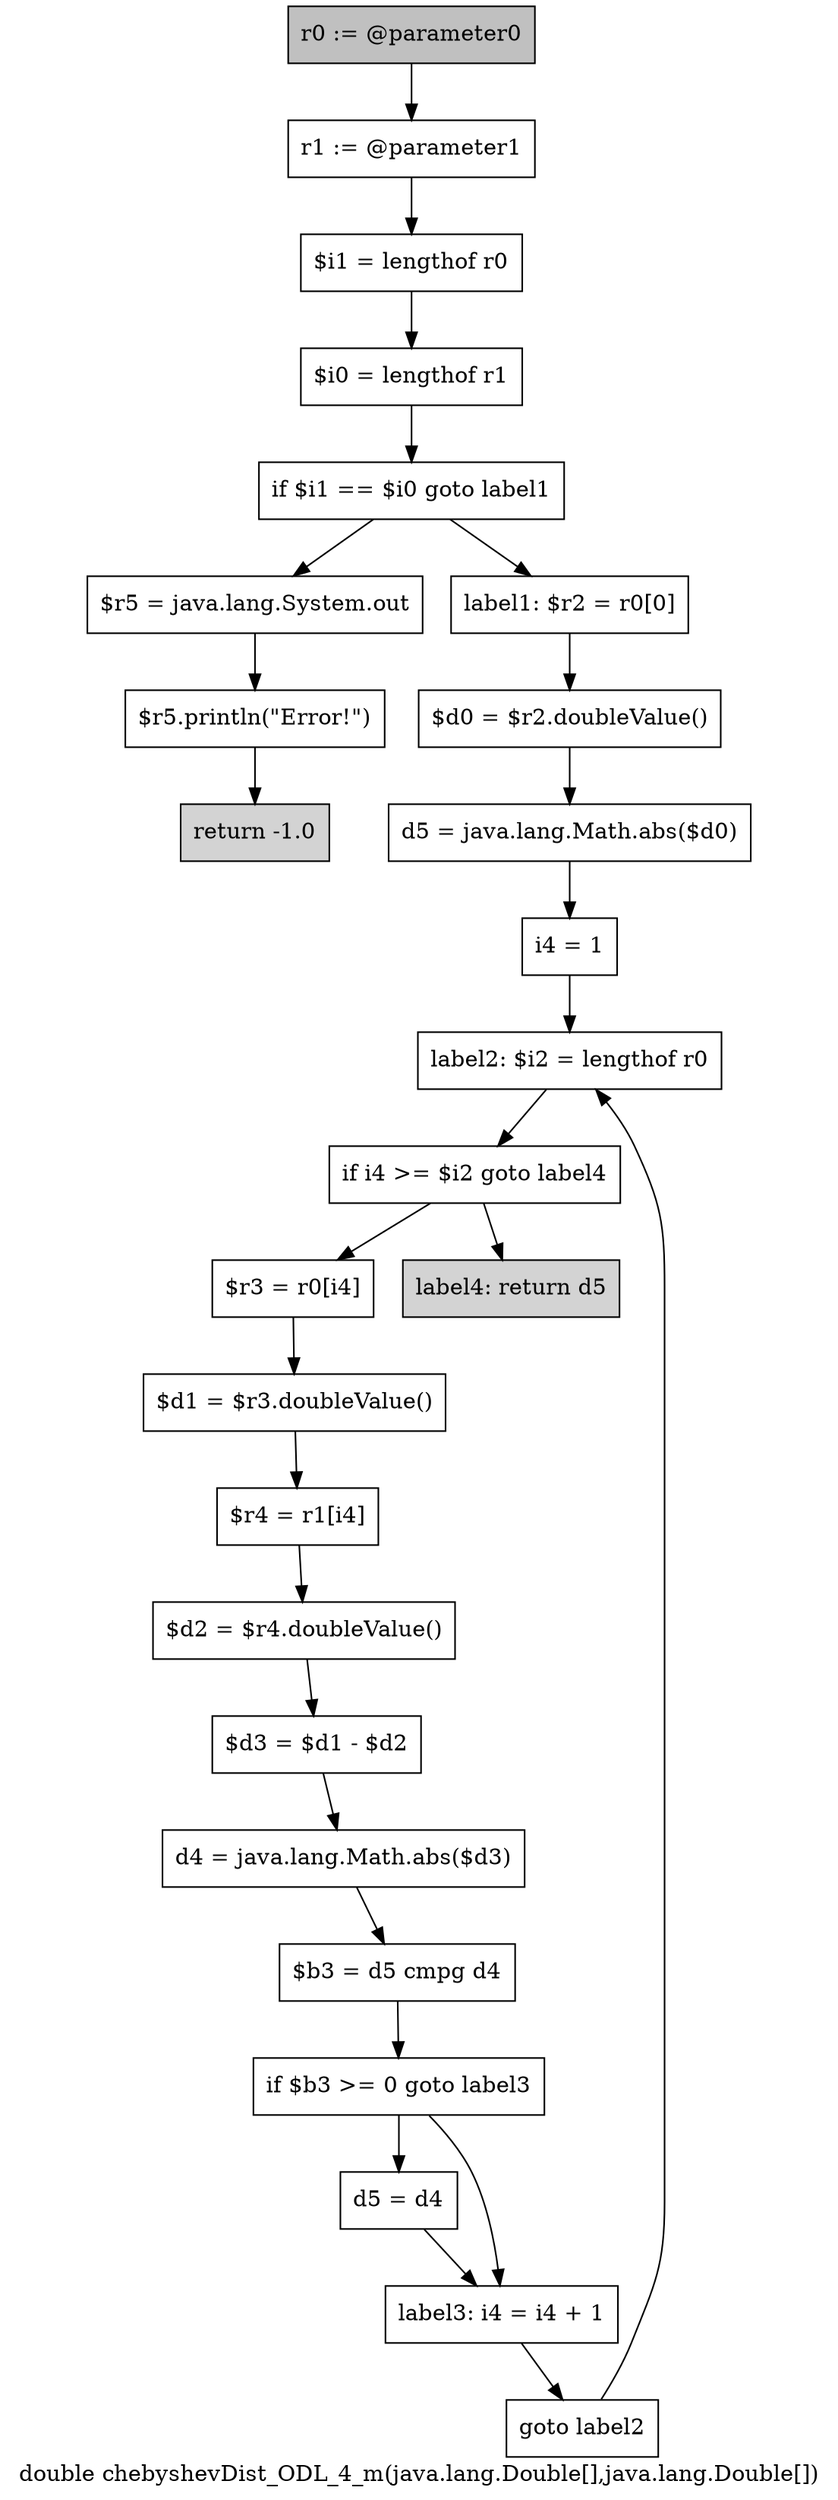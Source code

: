 digraph "double chebyshevDist_ODL_4_m(java.lang.Double[],java.lang.Double[])" {
    label="double chebyshevDist_ODL_4_m(java.lang.Double[],java.lang.Double[])";
    node [shape=box];
    "0" [style=filled,fillcolor=gray,label="r0 := @parameter0",];
    "1" [label="r1 := @parameter1",];
    "0"->"1";
    "2" [label="$i1 = lengthof r0",];
    "1"->"2";
    "3" [label="$i0 = lengthof r1",];
    "2"->"3";
    "4" [label="if $i1 == $i0 goto label1",];
    "3"->"4";
    "5" [label="$r5 = java.lang.System.out",];
    "4"->"5";
    "8" [label="label1: $r2 = r0[0]",];
    "4"->"8";
    "6" [label="$r5.println(\"Error!\")",];
    "5"->"6";
    "7" [style=filled,fillcolor=lightgray,label="return -1.0",];
    "6"->"7";
    "9" [label="$d0 = $r2.doubleValue()",];
    "8"->"9";
    "10" [label="d5 = java.lang.Math.abs($d0)",];
    "9"->"10";
    "11" [label="i4 = 1",];
    "10"->"11";
    "12" [label="label2: $i2 = lengthof r0",];
    "11"->"12";
    "13" [label="if i4 >= $i2 goto label4",];
    "12"->"13";
    "14" [label="$r3 = r0[i4]",];
    "13"->"14";
    "25" [style=filled,fillcolor=lightgray,label="label4: return d5",];
    "13"->"25";
    "15" [label="$d1 = $r3.doubleValue()",];
    "14"->"15";
    "16" [label="$r4 = r1[i4]",];
    "15"->"16";
    "17" [label="$d2 = $r4.doubleValue()",];
    "16"->"17";
    "18" [label="$d3 = $d1 - $d2",];
    "17"->"18";
    "19" [label="d4 = java.lang.Math.abs($d3)",];
    "18"->"19";
    "20" [label="$b3 = d5 cmpg d4",];
    "19"->"20";
    "21" [label="if $b3 >= 0 goto label3",];
    "20"->"21";
    "22" [label="d5 = d4",];
    "21"->"22";
    "23" [label="label3: i4 = i4 + 1",];
    "21"->"23";
    "22"->"23";
    "24" [label="goto label2",];
    "23"->"24";
    "24"->"12";
}
